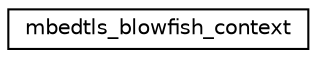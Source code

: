 digraph "Graphical Class Hierarchy"
{
 // LATEX_PDF_SIZE
  edge [fontname="Helvetica",fontsize="10",labelfontname="Helvetica",labelfontsize="10"];
  node [fontname="Helvetica",fontsize="10",shape=record];
  rankdir="LR";
  Node0 [label="mbedtls_blowfish_context",height=0.2,width=0.4,color="black", fillcolor="white", style="filled",URL="$d2/dd8/structmbedtls__blowfish__context.html",tooltip="Blowfish context structure."];
}
